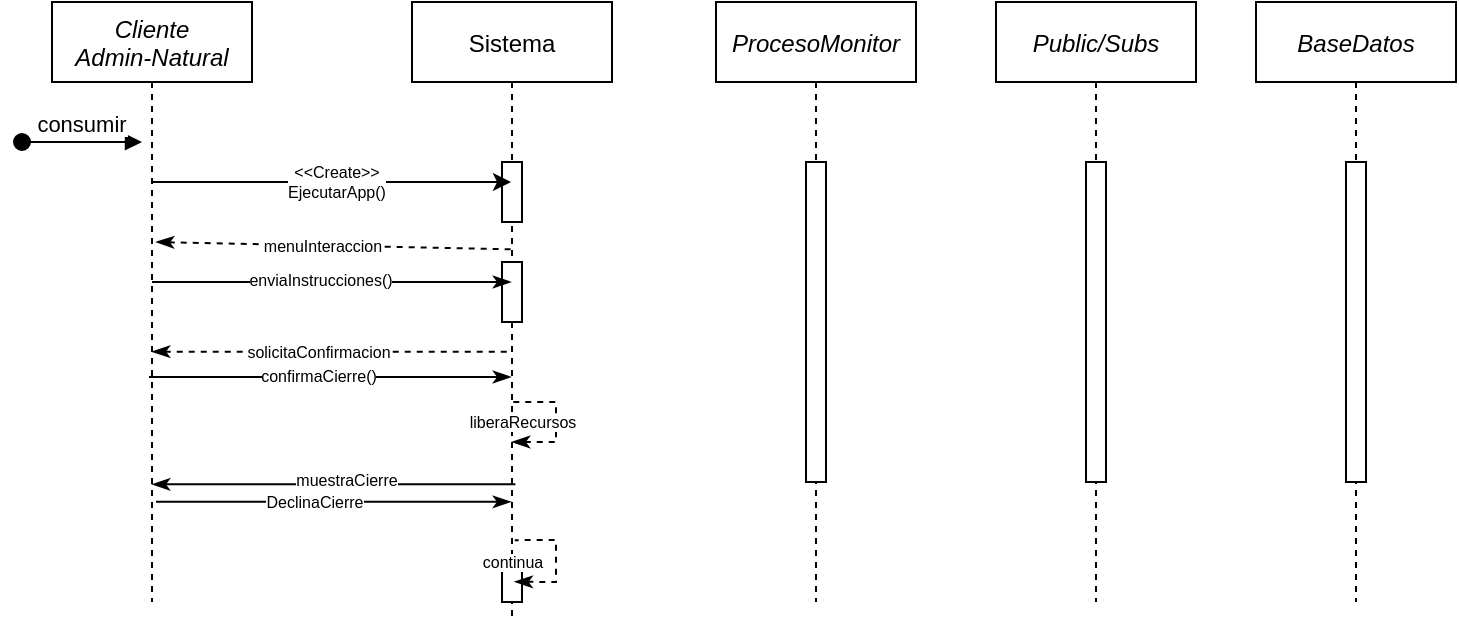 <mxfile version="20.2.7" type="github">
  <diagram id="kgpKYQtTHZ0yAKxKKP6v" name="Page-1">
    <mxGraphModel dx="183" dy="425" grid="1" gridSize="10" guides="1" tooltips="1" connect="1" arrows="1" fold="1" page="1" pageScale="1" pageWidth="850" pageHeight="1100" math="0" shadow="0">
      <root>
        <mxCell id="0" />
        <mxCell id="1" parent="0" />
        <mxCell id="6DIekwv9izAZSMEO85yw-34" style="edgeStyle=none;shape=connector;rounded=0;orthogonalLoop=1;jettySize=auto;html=1;entryX=0.495;entryY=0.564;entryDx=0;entryDy=0;entryPerimeter=0;dashed=1;labelBackgroundColor=default;fontFamily=Helvetica;fontSize=8;fontColor=default;startArrow=classicThin;startFill=1;endArrow=none;strokeColor=default;" edge="1" parent="1" source="3nuBFxr9cyL0pnOWT2aG-1" target="3nuBFxr9cyL0pnOWT2aG-5">
          <mxGeometry relative="1" as="geometry" />
        </mxCell>
        <mxCell id="6DIekwv9izAZSMEO85yw-35" value="solicitaConfirmacion" style="edgeLabel;html=1;align=center;verticalAlign=middle;resizable=0;points=[];fontSize=8;fontFamily=Helvetica;fontColor=default;" vertex="1" connectable="0" parent="6DIekwv9izAZSMEO85yw-34">
          <mxGeometry x="-0.08" relative="1" as="geometry">
            <mxPoint as="offset" />
          </mxGeometry>
        </mxCell>
        <mxCell id="6DIekwv9izAZSMEO85yw-42" style="edgeStyle=none;shape=connector;rounded=0;orthogonalLoop=1;jettySize=auto;html=1;entryX=0.517;entryY=0.778;entryDx=0;entryDy=0;entryPerimeter=0;labelBackgroundColor=default;fontFamily=Helvetica;fontSize=8;fontColor=default;startArrow=classicThin;startFill=1;endArrow=none;strokeColor=default;" edge="1" parent="1" source="3nuBFxr9cyL0pnOWT2aG-1" target="3nuBFxr9cyL0pnOWT2aG-5">
          <mxGeometry relative="1" as="geometry" />
        </mxCell>
        <mxCell id="6DIekwv9izAZSMEO85yw-43" value="muestraCierre" style="edgeLabel;html=1;align=center;verticalAlign=middle;resizable=0;points=[];fontSize=8;fontFamily=Helvetica;fontColor=default;" vertex="1" connectable="0" parent="6DIekwv9izAZSMEO85yw-42">
          <mxGeometry x="0.069" y="2" relative="1" as="geometry">
            <mxPoint as="offset" />
          </mxGeometry>
        </mxCell>
        <mxCell id="3nuBFxr9cyL0pnOWT2aG-1" value="Cliente&#xa;Admin-Natural" style="shape=umlLifeline;perimeter=lifelinePerimeter;container=1;collapsible=0;recursiveResize=0;rounded=0;shadow=0;strokeWidth=1;fontStyle=2" parent="1" vertex="1">
          <mxGeometry x="68" y="80" width="100" height="300" as="geometry" />
        </mxCell>
        <mxCell id="3nuBFxr9cyL0pnOWT2aG-3" value="consumir" style="verticalAlign=bottom;startArrow=oval;endArrow=block;startSize=8;shadow=0;strokeWidth=1;" parent="3nuBFxr9cyL0pnOWT2aG-1" edge="1">
          <mxGeometry relative="1" as="geometry">
            <mxPoint x="-15" y="70" as="sourcePoint" />
            <mxPoint x="45" y="70" as="targetPoint" />
          </mxGeometry>
        </mxCell>
        <mxCell id="6DIekwv9izAZSMEO85yw-36" style="edgeStyle=none;shape=connector;rounded=0;orthogonalLoop=1;jettySize=auto;html=1;entryX=0.485;entryY=0.625;entryDx=0;entryDy=0;entryPerimeter=0;labelBackgroundColor=default;fontFamily=Helvetica;fontSize=8;fontColor=default;startArrow=classicThin;startFill=1;endArrow=none;strokeColor=default;" edge="1" parent="1" source="3nuBFxr9cyL0pnOWT2aG-5" target="3nuBFxr9cyL0pnOWT2aG-1">
          <mxGeometry relative="1" as="geometry" />
        </mxCell>
        <mxCell id="6DIekwv9izAZSMEO85yw-37" value="confirmaCierre()" style="edgeLabel;html=1;align=center;verticalAlign=middle;resizable=0;points=[];fontSize=8;fontFamily=Helvetica;fontColor=default;" vertex="1" connectable="0" parent="6DIekwv9izAZSMEO85yw-36">
          <mxGeometry x="0.073" y="-1" relative="1" as="geometry">
            <mxPoint as="offset" />
          </mxGeometry>
        </mxCell>
        <mxCell id="6DIekwv9izAZSMEO85yw-44" style="edgeStyle=none;shape=connector;rounded=0;orthogonalLoop=1;jettySize=auto;html=1;entryX=0.52;entryY=0.833;entryDx=0;entryDy=0;entryPerimeter=0;labelBackgroundColor=default;fontFamily=Helvetica;fontSize=8;fontColor=default;startArrow=classicThin;startFill=1;endArrow=none;strokeColor=default;" edge="1" parent="1" source="3nuBFxr9cyL0pnOWT2aG-5" target="3nuBFxr9cyL0pnOWT2aG-1">
          <mxGeometry relative="1" as="geometry" />
        </mxCell>
        <mxCell id="6DIekwv9izAZSMEO85yw-45" value="DeclinaCierre" style="edgeLabel;html=1;align=center;verticalAlign=middle;resizable=0;points=[];fontSize=8;fontFamily=Helvetica;fontColor=default;" vertex="1" connectable="0" parent="6DIekwv9izAZSMEO85yw-44">
          <mxGeometry x="0.116" relative="1" as="geometry">
            <mxPoint as="offset" />
          </mxGeometry>
        </mxCell>
        <mxCell id="3nuBFxr9cyL0pnOWT2aG-5" value="Sistema" style="shape=umlLifeline;perimeter=lifelinePerimeter;container=1;collapsible=0;recursiveResize=0;rounded=0;shadow=0;strokeWidth=1;" parent="1" vertex="1">
          <mxGeometry x="248" y="80" width="100" height="310" as="geometry" />
        </mxCell>
        <mxCell id="3nuBFxr9cyL0pnOWT2aG-6" value="" style="points=[];perimeter=orthogonalPerimeter;rounded=0;shadow=0;strokeWidth=1;" parent="3nuBFxr9cyL0pnOWT2aG-5" vertex="1">
          <mxGeometry x="45" y="80" width="10" height="30" as="geometry" />
        </mxCell>
        <mxCell id="6DIekwv9izAZSMEO85yw-33" value="" style="points=[];perimeter=orthogonalPerimeter;rounded=0;shadow=0;strokeWidth=1;" vertex="1" parent="3nuBFxr9cyL0pnOWT2aG-5">
          <mxGeometry x="45" y="130" width="10" height="30" as="geometry" />
        </mxCell>
        <mxCell id="6DIekwv9izAZSMEO85yw-48" value="" style="points=[];perimeter=orthogonalPerimeter;rounded=0;shadow=0;strokeWidth=1;" vertex="1" parent="3nuBFxr9cyL0pnOWT2aG-5">
          <mxGeometry x="45" y="280" width="10" height="20" as="geometry" />
        </mxCell>
        <mxCell id="6DIekwv9izAZSMEO85yw-8" value="ProcesoMonitor" style="shape=umlLifeline;perimeter=lifelinePerimeter;container=1;collapsible=0;recursiveResize=0;rounded=0;shadow=0;strokeWidth=1;fontStyle=2" vertex="1" parent="1">
          <mxGeometry x="400" y="80" width="100" height="300" as="geometry" />
        </mxCell>
        <mxCell id="6DIekwv9izAZSMEO85yw-9" value="" style="points=[];perimeter=orthogonalPerimeter;rounded=0;shadow=0;strokeWidth=1;" vertex="1" parent="6DIekwv9izAZSMEO85yw-8">
          <mxGeometry x="45" y="80" width="10" height="160" as="geometry" />
        </mxCell>
        <mxCell id="6DIekwv9izAZSMEO85yw-10" value="BaseDatos" style="shape=umlLifeline;perimeter=lifelinePerimeter;container=1;collapsible=0;recursiveResize=0;rounded=0;shadow=0;strokeWidth=1;fontStyle=2" vertex="1" parent="1">
          <mxGeometry x="670" y="80" width="100" height="300" as="geometry" />
        </mxCell>
        <mxCell id="6DIekwv9izAZSMEO85yw-11" value="" style="points=[];perimeter=orthogonalPerimeter;rounded=0;shadow=0;strokeWidth=1;" vertex="1" parent="6DIekwv9izAZSMEO85yw-10">
          <mxGeometry x="45" y="80" width="10" height="160" as="geometry" />
        </mxCell>
        <mxCell id="6DIekwv9izAZSMEO85yw-14" value="" style="endArrow=classic;html=1;rounded=0;" edge="1" parent="1" source="3nuBFxr9cyL0pnOWT2aG-1" target="3nuBFxr9cyL0pnOWT2aG-5">
          <mxGeometry width="50" height="50" relative="1" as="geometry">
            <mxPoint x="210" y="240" as="sourcePoint" />
            <mxPoint x="260" y="190" as="targetPoint" />
            <Array as="points">
              <mxPoint x="200" y="170" />
            </Array>
          </mxGeometry>
        </mxCell>
        <mxCell id="6DIekwv9izAZSMEO85yw-21" value="&amp;lt;&amp;lt;Create&amp;gt;&amp;gt;&lt;br&gt;EjecutarApp()" style="edgeLabel;html=1;align=center;verticalAlign=middle;resizable=0;points=[];fontSize=8;" vertex="1" connectable="0" parent="1">
          <mxGeometry x="209.996" y="170" as="geometry" />
        </mxCell>
        <mxCell id="6DIekwv9izAZSMEO85yw-25" value="" style="endArrow=none;dashed=1;html=1;rounded=0;labelBackgroundColor=default;fontFamily=Helvetica;fontSize=8;fontColor=default;strokeColor=default;shape=connector;entryX=0.5;entryY=0.399;entryDx=0;entryDy=0;entryPerimeter=0;exitX=0.52;exitY=0.4;exitDx=0;exitDy=0;exitPerimeter=0;startArrow=classicThin;startFill=1;" edge="1" parent="1" source="3nuBFxr9cyL0pnOWT2aG-1" target="3nuBFxr9cyL0pnOWT2aG-5">
          <mxGeometry width="50" height="50" relative="1" as="geometry">
            <mxPoint x="180" y="220" as="sourcePoint" />
            <mxPoint x="230" y="170" as="targetPoint" />
          </mxGeometry>
        </mxCell>
        <mxCell id="6DIekwv9izAZSMEO85yw-26" value="menuInteraccion" style="edgeLabel;html=1;align=center;verticalAlign=middle;resizable=0;points=[];fontSize=8;fontFamily=Helvetica;fontColor=default;" vertex="1" connectable="0" parent="6DIekwv9izAZSMEO85yw-25">
          <mxGeometry x="-0.067" relative="1" as="geometry">
            <mxPoint as="offset" />
          </mxGeometry>
        </mxCell>
        <mxCell id="6DIekwv9izAZSMEO85yw-29" style="edgeStyle=none;shape=connector;rounded=0;orthogonalLoop=1;jettySize=auto;html=1;labelBackgroundColor=default;fontFamily=Helvetica;fontSize=8;fontColor=default;startArrow=classicThin;startFill=1;endArrow=none;strokeColor=default;" edge="1" parent="1" source="3nuBFxr9cyL0pnOWT2aG-5" target="3nuBFxr9cyL0pnOWT2aG-1">
          <mxGeometry relative="1" as="geometry">
            <Array as="points">
              <mxPoint x="250" y="220" />
            </Array>
          </mxGeometry>
        </mxCell>
        <mxCell id="6DIekwv9izAZSMEO85yw-30" value="enviaInstrucciones()" style="edgeLabel;html=1;align=center;verticalAlign=middle;resizable=0;points=[];fontSize=8;fontFamily=Helvetica;fontColor=default;" vertex="1" connectable="0" parent="6DIekwv9izAZSMEO85yw-29">
          <mxGeometry x="0.07" y="-1" relative="1" as="geometry">
            <mxPoint as="offset" />
          </mxGeometry>
        </mxCell>
        <mxCell id="6DIekwv9izAZSMEO85yw-40" style="edgeStyle=none;shape=connector;rounded=0;orthogonalLoop=1;jettySize=auto;html=1;dashed=1;labelBackgroundColor=default;fontFamily=Helvetica;fontSize=8;fontColor=default;startArrow=classicThin;startFill=1;endArrow=none;strokeColor=default;" edge="1" parent="1" source="3nuBFxr9cyL0pnOWT2aG-5" target="3nuBFxr9cyL0pnOWT2aG-5">
          <mxGeometry relative="1" as="geometry">
            <Array as="points">
              <mxPoint x="320" y="300" />
              <mxPoint x="320" y="290" />
              <mxPoint x="320" y="280" />
            </Array>
          </mxGeometry>
        </mxCell>
        <mxCell id="6DIekwv9izAZSMEO85yw-41" value="liberaRecursos" style="edgeLabel;html=1;align=center;verticalAlign=middle;resizable=0;points=[];fontSize=8;fontFamily=Helvetica;fontColor=default;" vertex="1" connectable="0" parent="6DIekwv9izAZSMEO85yw-40">
          <mxGeometry x="0.297" relative="1" as="geometry">
            <mxPoint x="-17" y="9" as="offset" />
          </mxGeometry>
        </mxCell>
        <mxCell id="6DIekwv9izAZSMEO85yw-46" style="edgeStyle=none;shape=connector;rounded=0;orthogonalLoop=1;jettySize=auto;html=1;dashed=1;labelBackgroundColor=default;fontFamily=Helvetica;fontSize=8;fontColor=default;startArrow=classicThin;startFill=1;endArrow=none;strokeColor=default;entryX=0.514;entryY=0.868;entryDx=0;entryDy=0;entryPerimeter=0;exitX=0.513;exitY=0.935;exitDx=0;exitDy=0;exitPerimeter=0;" edge="1" parent="1" source="3nuBFxr9cyL0pnOWT2aG-5" target="3nuBFxr9cyL0pnOWT2aG-5">
          <mxGeometry relative="1" as="geometry">
            <mxPoint x="303.001" y="360" as="sourcePoint" />
            <mxPoint x="303.001" y="340" as="targetPoint" />
            <Array as="points">
              <mxPoint x="320" y="370" />
              <mxPoint x="320" y="349" />
            </Array>
          </mxGeometry>
        </mxCell>
        <mxCell id="6DIekwv9izAZSMEO85yw-47" value="continua" style="edgeLabel;html=1;align=center;verticalAlign=middle;resizable=0;points=[];fontSize=8;fontFamily=Helvetica;fontColor=default;" vertex="1" connectable="0" parent="6DIekwv9izAZSMEO85yw-46">
          <mxGeometry x="0.297" relative="1" as="geometry">
            <mxPoint x="-22" y="10" as="offset" />
          </mxGeometry>
        </mxCell>
        <mxCell id="6DIekwv9izAZSMEO85yw-49" value="Public/Subs" style="shape=umlLifeline;perimeter=lifelinePerimeter;container=1;collapsible=0;recursiveResize=0;rounded=0;shadow=0;strokeWidth=1;fontStyle=2" vertex="1" parent="1">
          <mxGeometry x="540" y="80" width="100" height="300" as="geometry" />
        </mxCell>
        <mxCell id="6DIekwv9izAZSMEO85yw-50" value="" style="points=[];perimeter=orthogonalPerimeter;rounded=0;shadow=0;strokeWidth=1;" vertex="1" parent="6DIekwv9izAZSMEO85yw-49">
          <mxGeometry x="45" y="80" width="10" height="160" as="geometry" />
        </mxCell>
      </root>
    </mxGraphModel>
  </diagram>
</mxfile>

